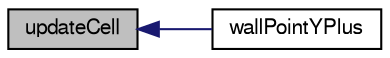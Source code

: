 digraph "updateCell"
{
  bgcolor="transparent";
  edge [fontname="FreeSans",fontsize="10",labelfontname="FreeSans",labelfontsize="10"];
  node [fontname="FreeSans",fontsize="10",shape=record];
  rankdir="LR";
  Node117 [label="updateCell",height=0.2,width=0.4,color="black", fillcolor="grey75", style="filled", fontcolor="black"];
  Node117 -> Node118 [dir="back",color="midnightblue",fontsize="10",style="solid",fontname="FreeSans"];
  Node118 [label="wallPointYPlus",height=0.2,width=0.4,color="black",URL="$a22910.html#a95ec2ab351c80d54f94e3e617ea224b1",tooltip="Construct from origin, yStar, distance. "];
}
